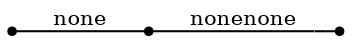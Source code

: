 digraph G
{
	graph[rankdir = "LR" nodesep = "0"]
	node[shape = "point" label = ""]
	edge[fontsize = "10"]
	_none -> none[arrowhead = "none" label = "none"]
	none -> nonenone[arrowhead = "nonenone" label = "nonenone"]

}
